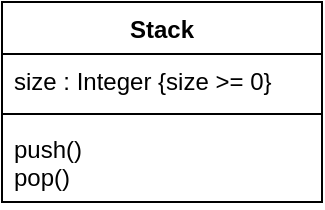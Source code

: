 <mxfile version="21.6.5" type="device">
  <diagram name="Page-1" id="5SvmHuKXJBpUvMMgy40t">
    <mxGraphModel dx="880" dy="511" grid="1" gridSize="10" guides="1" tooltips="1" connect="1" arrows="1" fold="1" page="1" pageScale="1" pageWidth="1169" pageHeight="827" math="0" shadow="0">
      <root>
        <mxCell id="0" />
        <mxCell id="1" parent="0" />
        <mxCell id="BV5hf1cZSZyRzrNl-DUj-27" value="Stack" style="swimlane;fontStyle=1;align=center;verticalAlign=top;childLayout=stackLayout;horizontal=1;startSize=26;horizontalStack=0;resizeParent=1;resizeParentMax=0;resizeLast=0;collapsible=1;marginBottom=0;whiteSpace=wrap;html=1;" vertex="1" parent="1">
          <mxGeometry width="160" height="100" as="geometry">
            <mxRectangle width="70" height="30" as="alternateBounds" />
          </mxGeometry>
        </mxCell>
        <mxCell id="BV5hf1cZSZyRzrNl-DUj-28" value="size : Integer {size &amp;gt;= 0}" style="text;strokeColor=none;fillColor=none;align=left;verticalAlign=top;spacingLeft=4;spacingRight=4;overflow=hidden;rotatable=0;points=[[0,0.5],[1,0.5]];portConstraint=eastwest;whiteSpace=wrap;html=1;" vertex="1" parent="BV5hf1cZSZyRzrNl-DUj-27">
          <mxGeometry y="26" width="160" height="26" as="geometry" />
        </mxCell>
        <mxCell id="BV5hf1cZSZyRzrNl-DUj-29" value="" style="line;strokeWidth=1;fillColor=none;align=left;verticalAlign=middle;spacingTop=-1;spacingLeft=3;spacingRight=3;rotatable=0;labelPosition=right;points=[];portConstraint=eastwest;strokeColor=inherit;" vertex="1" parent="BV5hf1cZSZyRzrNl-DUj-27">
          <mxGeometry y="52" width="160" height="8" as="geometry" />
        </mxCell>
        <mxCell id="BV5hf1cZSZyRzrNl-DUj-30" value="push()&lt;br&gt;pop()" style="text;strokeColor=none;fillColor=none;align=left;verticalAlign=top;spacingLeft=4;spacingRight=4;overflow=hidden;rotatable=0;points=[[0,0.5],[1,0.5]];portConstraint=eastwest;whiteSpace=wrap;html=1;" vertex="1" parent="BV5hf1cZSZyRzrNl-DUj-27">
          <mxGeometry y="60" width="160" height="40" as="geometry" />
        </mxCell>
      </root>
    </mxGraphModel>
  </diagram>
</mxfile>
